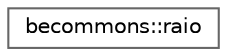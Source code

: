 digraph "Graphical Class Hierarchy"
{
 // LATEX_PDF_SIZE
  bgcolor="transparent";
  edge [fontname=Helvetica,fontsize=10,labelfontname=Helvetica,labelfontsize=10];
  node [fontname=Helvetica,fontsize=10,shape=box,height=0.2,width=0.4];
  rankdir="LR";
  Node0 [id="Node000000",label="becommons::raio",height=0.2,width=0.4,color="grey40", fillcolor="white", style="filled",URL="$structbecommons_1_1raio.html",tooltip=" "];
}
